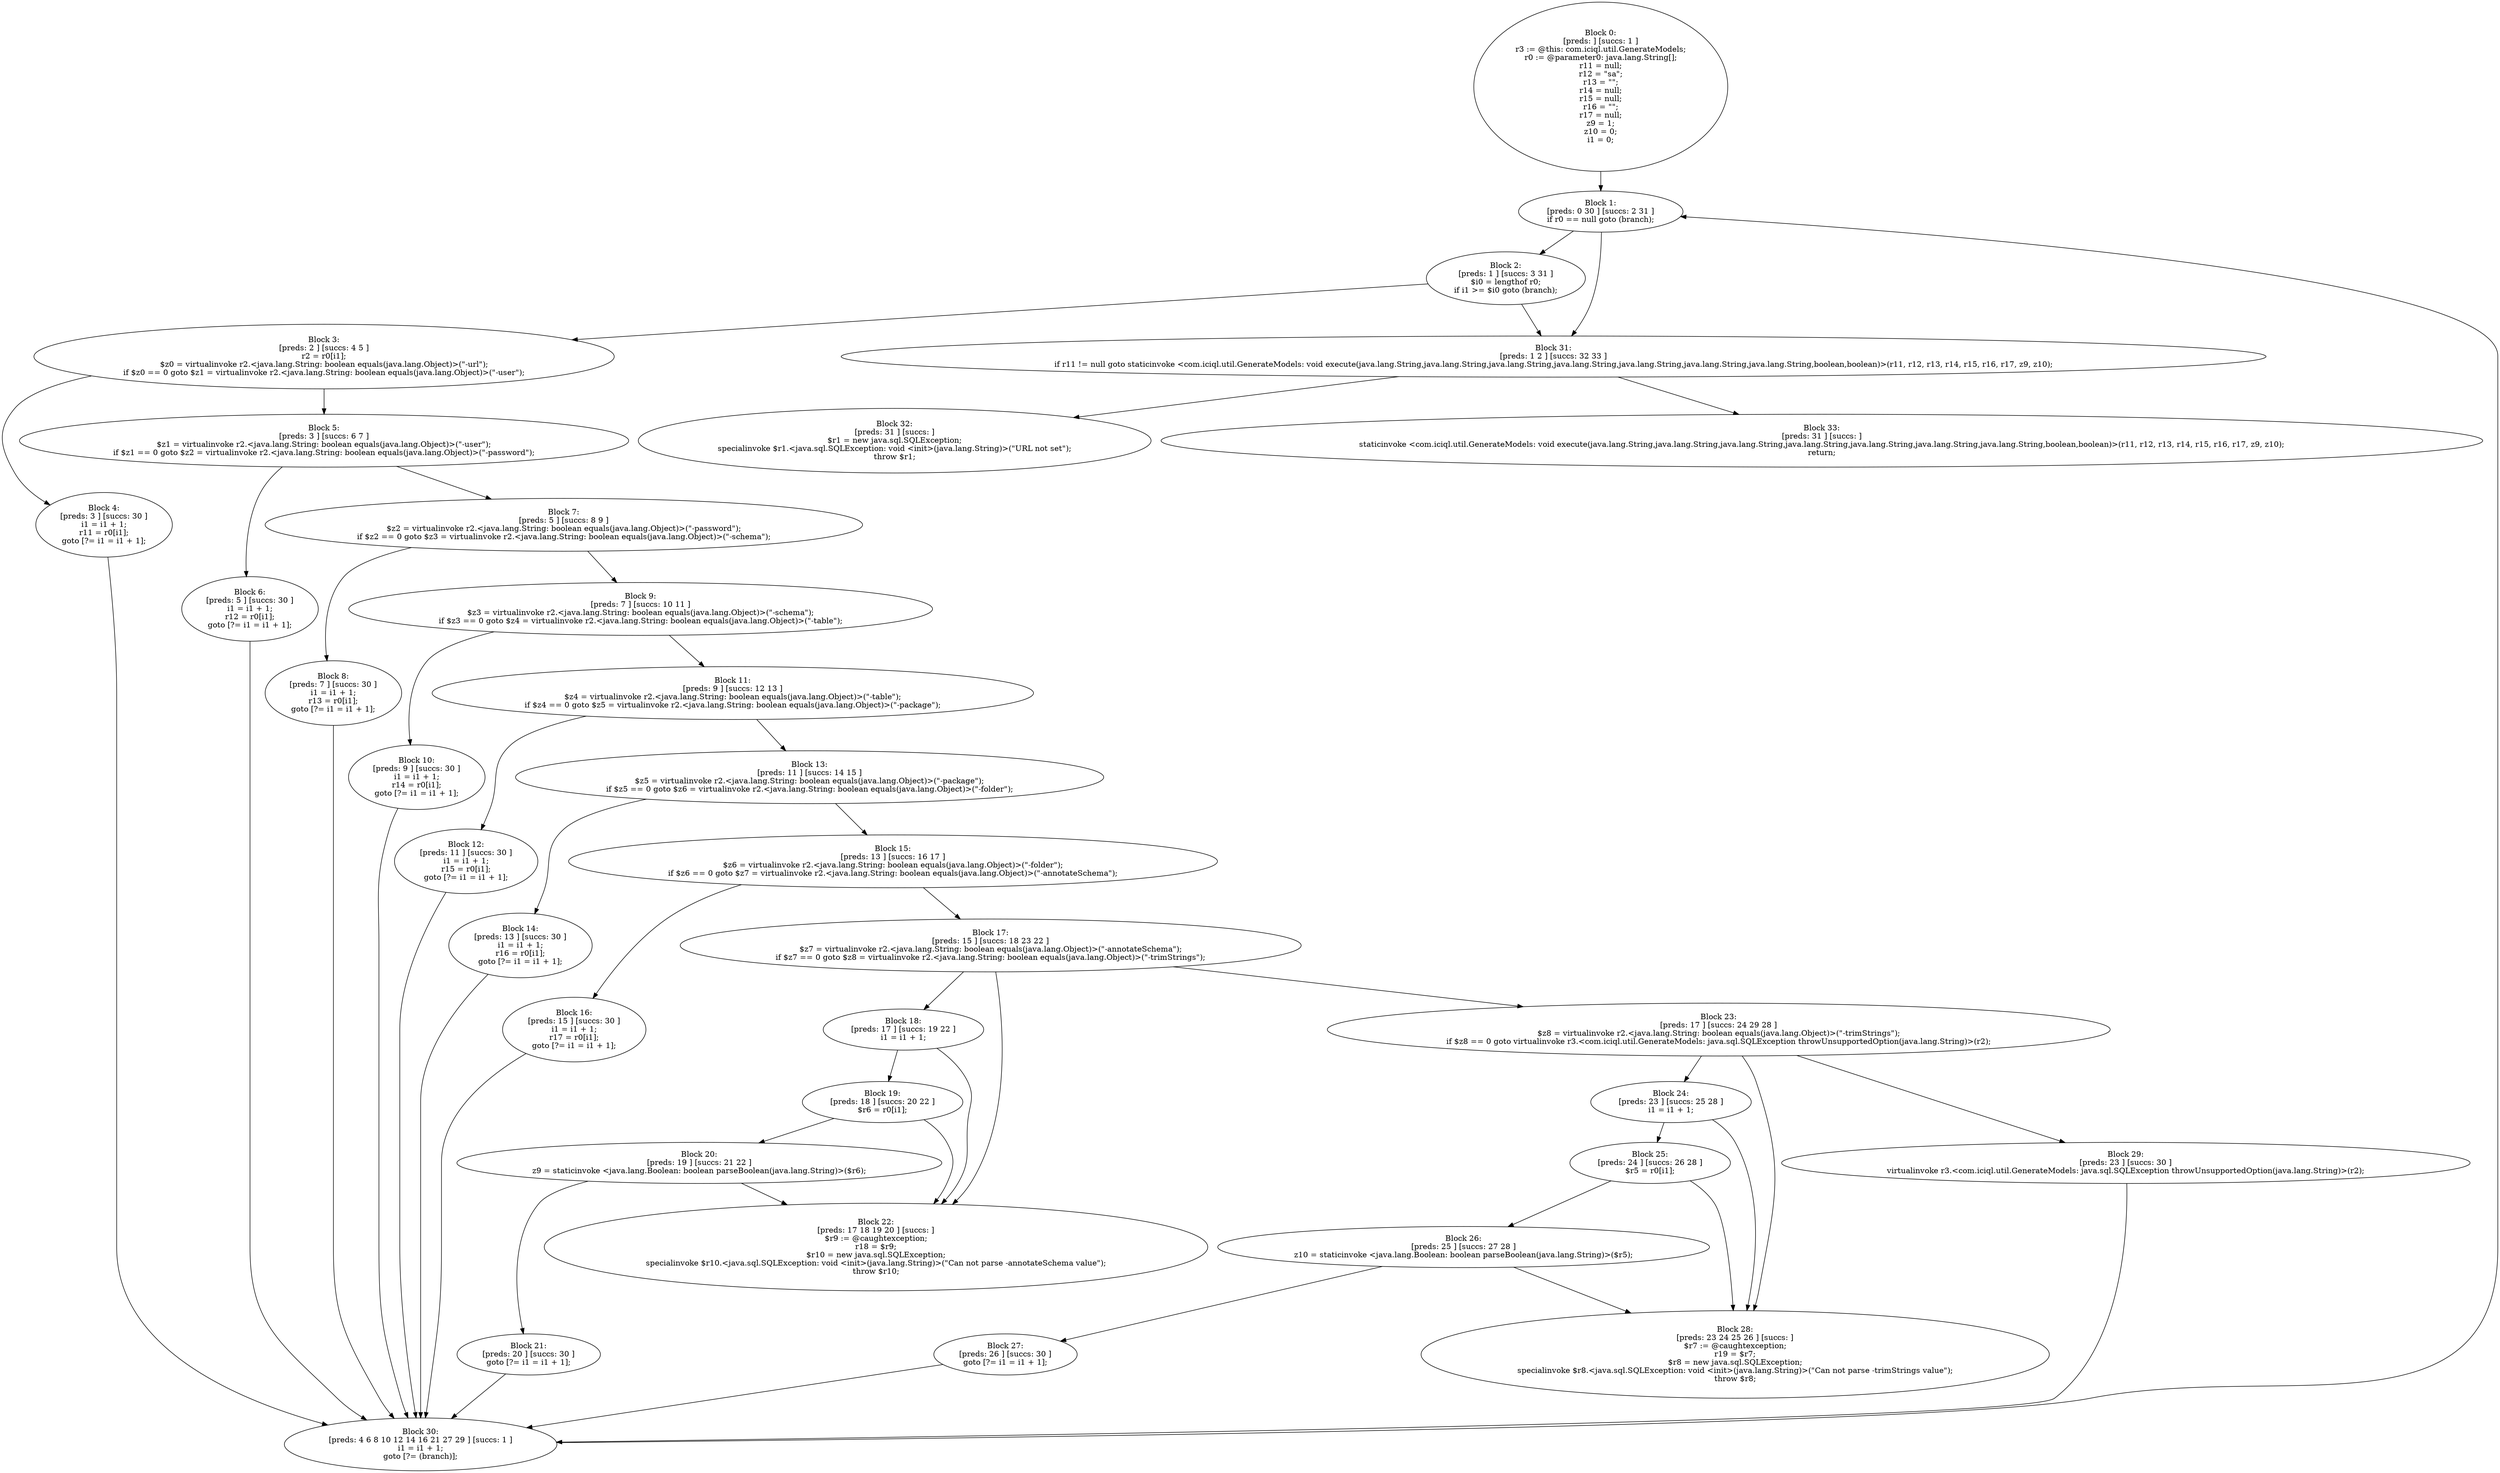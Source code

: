 digraph "unitGraph" {
    "Block 0:
[preds: ] [succs: 1 ]
r3 := @this: com.iciql.util.GenerateModels;
r0 := @parameter0: java.lang.String[];
r11 = null;
r12 = \"sa\";
r13 = \"\";
r14 = null;
r15 = null;
r16 = \"\";
r17 = null;
z9 = 1;
z10 = 0;
i1 = 0;
"
    "Block 1:
[preds: 0 30 ] [succs: 2 31 ]
if r0 == null goto (branch);
"
    "Block 2:
[preds: 1 ] [succs: 3 31 ]
$i0 = lengthof r0;
if i1 >= $i0 goto (branch);
"
    "Block 3:
[preds: 2 ] [succs: 4 5 ]
r2 = r0[i1];
$z0 = virtualinvoke r2.<java.lang.String: boolean equals(java.lang.Object)>(\"-url\");
if $z0 == 0 goto $z1 = virtualinvoke r2.<java.lang.String: boolean equals(java.lang.Object)>(\"-user\");
"
    "Block 4:
[preds: 3 ] [succs: 30 ]
i1 = i1 + 1;
r11 = r0[i1];
goto [?= i1 = i1 + 1];
"
    "Block 5:
[preds: 3 ] [succs: 6 7 ]
$z1 = virtualinvoke r2.<java.lang.String: boolean equals(java.lang.Object)>(\"-user\");
if $z1 == 0 goto $z2 = virtualinvoke r2.<java.lang.String: boolean equals(java.lang.Object)>(\"-password\");
"
    "Block 6:
[preds: 5 ] [succs: 30 ]
i1 = i1 + 1;
r12 = r0[i1];
goto [?= i1 = i1 + 1];
"
    "Block 7:
[preds: 5 ] [succs: 8 9 ]
$z2 = virtualinvoke r2.<java.lang.String: boolean equals(java.lang.Object)>(\"-password\");
if $z2 == 0 goto $z3 = virtualinvoke r2.<java.lang.String: boolean equals(java.lang.Object)>(\"-schema\");
"
    "Block 8:
[preds: 7 ] [succs: 30 ]
i1 = i1 + 1;
r13 = r0[i1];
goto [?= i1 = i1 + 1];
"
    "Block 9:
[preds: 7 ] [succs: 10 11 ]
$z3 = virtualinvoke r2.<java.lang.String: boolean equals(java.lang.Object)>(\"-schema\");
if $z3 == 0 goto $z4 = virtualinvoke r2.<java.lang.String: boolean equals(java.lang.Object)>(\"-table\");
"
    "Block 10:
[preds: 9 ] [succs: 30 ]
i1 = i1 + 1;
r14 = r0[i1];
goto [?= i1 = i1 + 1];
"
    "Block 11:
[preds: 9 ] [succs: 12 13 ]
$z4 = virtualinvoke r2.<java.lang.String: boolean equals(java.lang.Object)>(\"-table\");
if $z4 == 0 goto $z5 = virtualinvoke r2.<java.lang.String: boolean equals(java.lang.Object)>(\"-package\");
"
    "Block 12:
[preds: 11 ] [succs: 30 ]
i1 = i1 + 1;
r15 = r0[i1];
goto [?= i1 = i1 + 1];
"
    "Block 13:
[preds: 11 ] [succs: 14 15 ]
$z5 = virtualinvoke r2.<java.lang.String: boolean equals(java.lang.Object)>(\"-package\");
if $z5 == 0 goto $z6 = virtualinvoke r2.<java.lang.String: boolean equals(java.lang.Object)>(\"-folder\");
"
    "Block 14:
[preds: 13 ] [succs: 30 ]
i1 = i1 + 1;
r16 = r0[i1];
goto [?= i1 = i1 + 1];
"
    "Block 15:
[preds: 13 ] [succs: 16 17 ]
$z6 = virtualinvoke r2.<java.lang.String: boolean equals(java.lang.Object)>(\"-folder\");
if $z6 == 0 goto $z7 = virtualinvoke r2.<java.lang.String: boolean equals(java.lang.Object)>(\"-annotateSchema\");
"
    "Block 16:
[preds: 15 ] [succs: 30 ]
i1 = i1 + 1;
r17 = r0[i1];
goto [?= i1 = i1 + 1];
"
    "Block 17:
[preds: 15 ] [succs: 18 23 22 ]
$z7 = virtualinvoke r2.<java.lang.String: boolean equals(java.lang.Object)>(\"-annotateSchema\");
if $z7 == 0 goto $z8 = virtualinvoke r2.<java.lang.String: boolean equals(java.lang.Object)>(\"-trimStrings\");
"
    "Block 18:
[preds: 17 ] [succs: 19 22 ]
i1 = i1 + 1;
"
    "Block 19:
[preds: 18 ] [succs: 20 22 ]
$r6 = r0[i1];
"
    "Block 20:
[preds: 19 ] [succs: 21 22 ]
z9 = staticinvoke <java.lang.Boolean: boolean parseBoolean(java.lang.String)>($r6);
"
    "Block 21:
[preds: 20 ] [succs: 30 ]
goto [?= i1 = i1 + 1];
"
    "Block 22:
[preds: 17 18 19 20 ] [succs: ]
$r9 := @caughtexception;
r18 = $r9;
$r10 = new java.sql.SQLException;
specialinvoke $r10.<java.sql.SQLException: void <init>(java.lang.String)>(\"Can not parse -annotateSchema value\");
throw $r10;
"
    "Block 23:
[preds: 17 ] [succs: 24 29 28 ]
$z8 = virtualinvoke r2.<java.lang.String: boolean equals(java.lang.Object)>(\"-trimStrings\");
if $z8 == 0 goto virtualinvoke r3.<com.iciql.util.GenerateModels: java.sql.SQLException throwUnsupportedOption(java.lang.String)>(r2);
"
    "Block 24:
[preds: 23 ] [succs: 25 28 ]
i1 = i1 + 1;
"
    "Block 25:
[preds: 24 ] [succs: 26 28 ]
$r5 = r0[i1];
"
    "Block 26:
[preds: 25 ] [succs: 27 28 ]
z10 = staticinvoke <java.lang.Boolean: boolean parseBoolean(java.lang.String)>($r5);
"
    "Block 27:
[preds: 26 ] [succs: 30 ]
goto [?= i1 = i1 + 1];
"
    "Block 28:
[preds: 23 24 25 26 ] [succs: ]
$r7 := @caughtexception;
r19 = $r7;
$r8 = new java.sql.SQLException;
specialinvoke $r8.<java.sql.SQLException: void <init>(java.lang.String)>(\"Can not parse -trimStrings value\");
throw $r8;
"
    "Block 29:
[preds: 23 ] [succs: 30 ]
virtualinvoke r3.<com.iciql.util.GenerateModels: java.sql.SQLException throwUnsupportedOption(java.lang.String)>(r2);
"
    "Block 30:
[preds: 4 6 8 10 12 14 16 21 27 29 ] [succs: 1 ]
i1 = i1 + 1;
goto [?= (branch)];
"
    "Block 31:
[preds: 1 2 ] [succs: 32 33 ]
if r11 != null goto staticinvoke <com.iciql.util.GenerateModels: void execute(java.lang.String,java.lang.String,java.lang.String,java.lang.String,java.lang.String,java.lang.String,java.lang.String,boolean,boolean)>(r11, r12, r13, r14, r15, r16, r17, z9, z10);
"
    "Block 32:
[preds: 31 ] [succs: ]
$r1 = new java.sql.SQLException;
specialinvoke $r1.<java.sql.SQLException: void <init>(java.lang.String)>(\"URL not set\");
throw $r1;
"
    "Block 33:
[preds: 31 ] [succs: ]
staticinvoke <com.iciql.util.GenerateModels: void execute(java.lang.String,java.lang.String,java.lang.String,java.lang.String,java.lang.String,java.lang.String,java.lang.String,boolean,boolean)>(r11, r12, r13, r14, r15, r16, r17, z9, z10);
return;
"
    "Block 0:
[preds: ] [succs: 1 ]
r3 := @this: com.iciql.util.GenerateModels;
r0 := @parameter0: java.lang.String[];
r11 = null;
r12 = \"sa\";
r13 = \"\";
r14 = null;
r15 = null;
r16 = \"\";
r17 = null;
z9 = 1;
z10 = 0;
i1 = 0;
"->"Block 1:
[preds: 0 30 ] [succs: 2 31 ]
if r0 == null goto (branch);
";
    "Block 1:
[preds: 0 30 ] [succs: 2 31 ]
if r0 == null goto (branch);
"->"Block 2:
[preds: 1 ] [succs: 3 31 ]
$i0 = lengthof r0;
if i1 >= $i0 goto (branch);
";
    "Block 1:
[preds: 0 30 ] [succs: 2 31 ]
if r0 == null goto (branch);
"->"Block 31:
[preds: 1 2 ] [succs: 32 33 ]
if r11 != null goto staticinvoke <com.iciql.util.GenerateModels: void execute(java.lang.String,java.lang.String,java.lang.String,java.lang.String,java.lang.String,java.lang.String,java.lang.String,boolean,boolean)>(r11, r12, r13, r14, r15, r16, r17, z9, z10);
";
    "Block 2:
[preds: 1 ] [succs: 3 31 ]
$i0 = lengthof r0;
if i1 >= $i0 goto (branch);
"->"Block 3:
[preds: 2 ] [succs: 4 5 ]
r2 = r0[i1];
$z0 = virtualinvoke r2.<java.lang.String: boolean equals(java.lang.Object)>(\"-url\");
if $z0 == 0 goto $z1 = virtualinvoke r2.<java.lang.String: boolean equals(java.lang.Object)>(\"-user\");
";
    "Block 2:
[preds: 1 ] [succs: 3 31 ]
$i0 = lengthof r0;
if i1 >= $i0 goto (branch);
"->"Block 31:
[preds: 1 2 ] [succs: 32 33 ]
if r11 != null goto staticinvoke <com.iciql.util.GenerateModels: void execute(java.lang.String,java.lang.String,java.lang.String,java.lang.String,java.lang.String,java.lang.String,java.lang.String,boolean,boolean)>(r11, r12, r13, r14, r15, r16, r17, z9, z10);
";
    "Block 3:
[preds: 2 ] [succs: 4 5 ]
r2 = r0[i1];
$z0 = virtualinvoke r2.<java.lang.String: boolean equals(java.lang.Object)>(\"-url\");
if $z0 == 0 goto $z1 = virtualinvoke r2.<java.lang.String: boolean equals(java.lang.Object)>(\"-user\");
"->"Block 4:
[preds: 3 ] [succs: 30 ]
i1 = i1 + 1;
r11 = r0[i1];
goto [?= i1 = i1 + 1];
";
    "Block 3:
[preds: 2 ] [succs: 4 5 ]
r2 = r0[i1];
$z0 = virtualinvoke r2.<java.lang.String: boolean equals(java.lang.Object)>(\"-url\");
if $z0 == 0 goto $z1 = virtualinvoke r2.<java.lang.String: boolean equals(java.lang.Object)>(\"-user\");
"->"Block 5:
[preds: 3 ] [succs: 6 7 ]
$z1 = virtualinvoke r2.<java.lang.String: boolean equals(java.lang.Object)>(\"-user\");
if $z1 == 0 goto $z2 = virtualinvoke r2.<java.lang.String: boolean equals(java.lang.Object)>(\"-password\");
";
    "Block 4:
[preds: 3 ] [succs: 30 ]
i1 = i1 + 1;
r11 = r0[i1];
goto [?= i1 = i1 + 1];
"->"Block 30:
[preds: 4 6 8 10 12 14 16 21 27 29 ] [succs: 1 ]
i1 = i1 + 1;
goto [?= (branch)];
";
    "Block 5:
[preds: 3 ] [succs: 6 7 ]
$z1 = virtualinvoke r2.<java.lang.String: boolean equals(java.lang.Object)>(\"-user\");
if $z1 == 0 goto $z2 = virtualinvoke r2.<java.lang.String: boolean equals(java.lang.Object)>(\"-password\");
"->"Block 6:
[preds: 5 ] [succs: 30 ]
i1 = i1 + 1;
r12 = r0[i1];
goto [?= i1 = i1 + 1];
";
    "Block 5:
[preds: 3 ] [succs: 6 7 ]
$z1 = virtualinvoke r2.<java.lang.String: boolean equals(java.lang.Object)>(\"-user\");
if $z1 == 0 goto $z2 = virtualinvoke r2.<java.lang.String: boolean equals(java.lang.Object)>(\"-password\");
"->"Block 7:
[preds: 5 ] [succs: 8 9 ]
$z2 = virtualinvoke r2.<java.lang.String: boolean equals(java.lang.Object)>(\"-password\");
if $z2 == 0 goto $z3 = virtualinvoke r2.<java.lang.String: boolean equals(java.lang.Object)>(\"-schema\");
";
    "Block 6:
[preds: 5 ] [succs: 30 ]
i1 = i1 + 1;
r12 = r0[i1];
goto [?= i1 = i1 + 1];
"->"Block 30:
[preds: 4 6 8 10 12 14 16 21 27 29 ] [succs: 1 ]
i1 = i1 + 1;
goto [?= (branch)];
";
    "Block 7:
[preds: 5 ] [succs: 8 9 ]
$z2 = virtualinvoke r2.<java.lang.String: boolean equals(java.lang.Object)>(\"-password\");
if $z2 == 0 goto $z3 = virtualinvoke r2.<java.lang.String: boolean equals(java.lang.Object)>(\"-schema\");
"->"Block 8:
[preds: 7 ] [succs: 30 ]
i1 = i1 + 1;
r13 = r0[i1];
goto [?= i1 = i1 + 1];
";
    "Block 7:
[preds: 5 ] [succs: 8 9 ]
$z2 = virtualinvoke r2.<java.lang.String: boolean equals(java.lang.Object)>(\"-password\");
if $z2 == 0 goto $z3 = virtualinvoke r2.<java.lang.String: boolean equals(java.lang.Object)>(\"-schema\");
"->"Block 9:
[preds: 7 ] [succs: 10 11 ]
$z3 = virtualinvoke r2.<java.lang.String: boolean equals(java.lang.Object)>(\"-schema\");
if $z3 == 0 goto $z4 = virtualinvoke r2.<java.lang.String: boolean equals(java.lang.Object)>(\"-table\");
";
    "Block 8:
[preds: 7 ] [succs: 30 ]
i1 = i1 + 1;
r13 = r0[i1];
goto [?= i1 = i1 + 1];
"->"Block 30:
[preds: 4 6 8 10 12 14 16 21 27 29 ] [succs: 1 ]
i1 = i1 + 1;
goto [?= (branch)];
";
    "Block 9:
[preds: 7 ] [succs: 10 11 ]
$z3 = virtualinvoke r2.<java.lang.String: boolean equals(java.lang.Object)>(\"-schema\");
if $z3 == 0 goto $z4 = virtualinvoke r2.<java.lang.String: boolean equals(java.lang.Object)>(\"-table\");
"->"Block 10:
[preds: 9 ] [succs: 30 ]
i1 = i1 + 1;
r14 = r0[i1];
goto [?= i1 = i1 + 1];
";
    "Block 9:
[preds: 7 ] [succs: 10 11 ]
$z3 = virtualinvoke r2.<java.lang.String: boolean equals(java.lang.Object)>(\"-schema\");
if $z3 == 0 goto $z4 = virtualinvoke r2.<java.lang.String: boolean equals(java.lang.Object)>(\"-table\");
"->"Block 11:
[preds: 9 ] [succs: 12 13 ]
$z4 = virtualinvoke r2.<java.lang.String: boolean equals(java.lang.Object)>(\"-table\");
if $z4 == 0 goto $z5 = virtualinvoke r2.<java.lang.String: boolean equals(java.lang.Object)>(\"-package\");
";
    "Block 10:
[preds: 9 ] [succs: 30 ]
i1 = i1 + 1;
r14 = r0[i1];
goto [?= i1 = i1 + 1];
"->"Block 30:
[preds: 4 6 8 10 12 14 16 21 27 29 ] [succs: 1 ]
i1 = i1 + 1;
goto [?= (branch)];
";
    "Block 11:
[preds: 9 ] [succs: 12 13 ]
$z4 = virtualinvoke r2.<java.lang.String: boolean equals(java.lang.Object)>(\"-table\");
if $z4 == 0 goto $z5 = virtualinvoke r2.<java.lang.String: boolean equals(java.lang.Object)>(\"-package\");
"->"Block 12:
[preds: 11 ] [succs: 30 ]
i1 = i1 + 1;
r15 = r0[i1];
goto [?= i1 = i1 + 1];
";
    "Block 11:
[preds: 9 ] [succs: 12 13 ]
$z4 = virtualinvoke r2.<java.lang.String: boolean equals(java.lang.Object)>(\"-table\");
if $z4 == 0 goto $z5 = virtualinvoke r2.<java.lang.String: boolean equals(java.lang.Object)>(\"-package\");
"->"Block 13:
[preds: 11 ] [succs: 14 15 ]
$z5 = virtualinvoke r2.<java.lang.String: boolean equals(java.lang.Object)>(\"-package\");
if $z5 == 0 goto $z6 = virtualinvoke r2.<java.lang.String: boolean equals(java.lang.Object)>(\"-folder\");
";
    "Block 12:
[preds: 11 ] [succs: 30 ]
i1 = i1 + 1;
r15 = r0[i1];
goto [?= i1 = i1 + 1];
"->"Block 30:
[preds: 4 6 8 10 12 14 16 21 27 29 ] [succs: 1 ]
i1 = i1 + 1;
goto [?= (branch)];
";
    "Block 13:
[preds: 11 ] [succs: 14 15 ]
$z5 = virtualinvoke r2.<java.lang.String: boolean equals(java.lang.Object)>(\"-package\");
if $z5 == 0 goto $z6 = virtualinvoke r2.<java.lang.String: boolean equals(java.lang.Object)>(\"-folder\");
"->"Block 14:
[preds: 13 ] [succs: 30 ]
i1 = i1 + 1;
r16 = r0[i1];
goto [?= i1 = i1 + 1];
";
    "Block 13:
[preds: 11 ] [succs: 14 15 ]
$z5 = virtualinvoke r2.<java.lang.String: boolean equals(java.lang.Object)>(\"-package\");
if $z5 == 0 goto $z6 = virtualinvoke r2.<java.lang.String: boolean equals(java.lang.Object)>(\"-folder\");
"->"Block 15:
[preds: 13 ] [succs: 16 17 ]
$z6 = virtualinvoke r2.<java.lang.String: boolean equals(java.lang.Object)>(\"-folder\");
if $z6 == 0 goto $z7 = virtualinvoke r2.<java.lang.String: boolean equals(java.lang.Object)>(\"-annotateSchema\");
";
    "Block 14:
[preds: 13 ] [succs: 30 ]
i1 = i1 + 1;
r16 = r0[i1];
goto [?= i1 = i1 + 1];
"->"Block 30:
[preds: 4 6 8 10 12 14 16 21 27 29 ] [succs: 1 ]
i1 = i1 + 1;
goto [?= (branch)];
";
    "Block 15:
[preds: 13 ] [succs: 16 17 ]
$z6 = virtualinvoke r2.<java.lang.String: boolean equals(java.lang.Object)>(\"-folder\");
if $z6 == 0 goto $z7 = virtualinvoke r2.<java.lang.String: boolean equals(java.lang.Object)>(\"-annotateSchema\");
"->"Block 16:
[preds: 15 ] [succs: 30 ]
i1 = i1 + 1;
r17 = r0[i1];
goto [?= i1 = i1 + 1];
";
    "Block 15:
[preds: 13 ] [succs: 16 17 ]
$z6 = virtualinvoke r2.<java.lang.String: boolean equals(java.lang.Object)>(\"-folder\");
if $z6 == 0 goto $z7 = virtualinvoke r2.<java.lang.String: boolean equals(java.lang.Object)>(\"-annotateSchema\");
"->"Block 17:
[preds: 15 ] [succs: 18 23 22 ]
$z7 = virtualinvoke r2.<java.lang.String: boolean equals(java.lang.Object)>(\"-annotateSchema\");
if $z7 == 0 goto $z8 = virtualinvoke r2.<java.lang.String: boolean equals(java.lang.Object)>(\"-trimStrings\");
";
    "Block 16:
[preds: 15 ] [succs: 30 ]
i1 = i1 + 1;
r17 = r0[i1];
goto [?= i1 = i1 + 1];
"->"Block 30:
[preds: 4 6 8 10 12 14 16 21 27 29 ] [succs: 1 ]
i1 = i1 + 1;
goto [?= (branch)];
";
    "Block 17:
[preds: 15 ] [succs: 18 23 22 ]
$z7 = virtualinvoke r2.<java.lang.String: boolean equals(java.lang.Object)>(\"-annotateSchema\");
if $z7 == 0 goto $z8 = virtualinvoke r2.<java.lang.String: boolean equals(java.lang.Object)>(\"-trimStrings\");
"->"Block 18:
[preds: 17 ] [succs: 19 22 ]
i1 = i1 + 1;
";
    "Block 17:
[preds: 15 ] [succs: 18 23 22 ]
$z7 = virtualinvoke r2.<java.lang.String: boolean equals(java.lang.Object)>(\"-annotateSchema\");
if $z7 == 0 goto $z8 = virtualinvoke r2.<java.lang.String: boolean equals(java.lang.Object)>(\"-trimStrings\");
"->"Block 23:
[preds: 17 ] [succs: 24 29 28 ]
$z8 = virtualinvoke r2.<java.lang.String: boolean equals(java.lang.Object)>(\"-trimStrings\");
if $z8 == 0 goto virtualinvoke r3.<com.iciql.util.GenerateModels: java.sql.SQLException throwUnsupportedOption(java.lang.String)>(r2);
";
    "Block 17:
[preds: 15 ] [succs: 18 23 22 ]
$z7 = virtualinvoke r2.<java.lang.String: boolean equals(java.lang.Object)>(\"-annotateSchema\");
if $z7 == 0 goto $z8 = virtualinvoke r2.<java.lang.String: boolean equals(java.lang.Object)>(\"-trimStrings\");
"->"Block 22:
[preds: 17 18 19 20 ] [succs: ]
$r9 := @caughtexception;
r18 = $r9;
$r10 = new java.sql.SQLException;
specialinvoke $r10.<java.sql.SQLException: void <init>(java.lang.String)>(\"Can not parse -annotateSchema value\");
throw $r10;
";
    "Block 18:
[preds: 17 ] [succs: 19 22 ]
i1 = i1 + 1;
"->"Block 19:
[preds: 18 ] [succs: 20 22 ]
$r6 = r0[i1];
";
    "Block 18:
[preds: 17 ] [succs: 19 22 ]
i1 = i1 + 1;
"->"Block 22:
[preds: 17 18 19 20 ] [succs: ]
$r9 := @caughtexception;
r18 = $r9;
$r10 = new java.sql.SQLException;
specialinvoke $r10.<java.sql.SQLException: void <init>(java.lang.String)>(\"Can not parse -annotateSchema value\");
throw $r10;
";
    "Block 19:
[preds: 18 ] [succs: 20 22 ]
$r6 = r0[i1];
"->"Block 20:
[preds: 19 ] [succs: 21 22 ]
z9 = staticinvoke <java.lang.Boolean: boolean parseBoolean(java.lang.String)>($r6);
";
    "Block 19:
[preds: 18 ] [succs: 20 22 ]
$r6 = r0[i1];
"->"Block 22:
[preds: 17 18 19 20 ] [succs: ]
$r9 := @caughtexception;
r18 = $r9;
$r10 = new java.sql.SQLException;
specialinvoke $r10.<java.sql.SQLException: void <init>(java.lang.String)>(\"Can not parse -annotateSchema value\");
throw $r10;
";
    "Block 20:
[preds: 19 ] [succs: 21 22 ]
z9 = staticinvoke <java.lang.Boolean: boolean parseBoolean(java.lang.String)>($r6);
"->"Block 21:
[preds: 20 ] [succs: 30 ]
goto [?= i1 = i1 + 1];
";
    "Block 20:
[preds: 19 ] [succs: 21 22 ]
z9 = staticinvoke <java.lang.Boolean: boolean parseBoolean(java.lang.String)>($r6);
"->"Block 22:
[preds: 17 18 19 20 ] [succs: ]
$r9 := @caughtexception;
r18 = $r9;
$r10 = new java.sql.SQLException;
specialinvoke $r10.<java.sql.SQLException: void <init>(java.lang.String)>(\"Can not parse -annotateSchema value\");
throw $r10;
";
    "Block 21:
[preds: 20 ] [succs: 30 ]
goto [?= i1 = i1 + 1];
"->"Block 30:
[preds: 4 6 8 10 12 14 16 21 27 29 ] [succs: 1 ]
i1 = i1 + 1;
goto [?= (branch)];
";
    "Block 23:
[preds: 17 ] [succs: 24 29 28 ]
$z8 = virtualinvoke r2.<java.lang.String: boolean equals(java.lang.Object)>(\"-trimStrings\");
if $z8 == 0 goto virtualinvoke r3.<com.iciql.util.GenerateModels: java.sql.SQLException throwUnsupportedOption(java.lang.String)>(r2);
"->"Block 24:
[preds: 23 ] [succs: 25 28 ]
i1 = i1 + 1;
";
    "Block 23:
[preds: 17 ] [succs: 24 29 28 ]
$z8 = virtualinvoke r2.<java.lang.String: boolean equals(java.lang.Object)>(\"-trimStrings\");
if $z8 == 0 goto virtualinvoke r3.<com.iciql.util.GenerateModels: java.sql.SQLException throwUnsupportedOption(java.lang.String)>(r2);
"->"Block 29:
[preds: 23 ] [succs: 30 ]
virtualinvoke r3.<com.iciql.util.GenerateModels: java.sql.SQLException throwUnsupportedOption(java.lang.String)>(r2);
";
    "Block 23:
[preds: 17 ] [succs: 24 29 28 ]
$z8 = virtualinvoke r2.<java.lang.String: boolean equals(java.lang.Object)>(\"-trimStrings\");
if $z8 == 0 goto virtualinvoke r3.<com.iciql.util.GenerateModels: java.sql.SQLException throwUnsupportedOption(java.lang.String)>(r2);
"->"Block 28:
[preds: 23 24 25 26 ] [succs: ]
$r7 := @caughtexception;
r19 = $r7;
$r8 = new java.sql.SQLException;
specialinvoke $r8.<java.sql.SQLException: void <init>(java.lang.String)>(\"Can not parse -trimStrings value\");
throw $r8;
";
    "Block 24:
[preds: 23 ] [succs: 25 28 ]
i1 = i1 + 1;
"->"Block 25:
[preds: 24 ] [succs: 26 28 ]
$r5 = r0[i1];
";
    "Block 24:
[preds: 23 ] [succs: 25 28 ]
i1 = i1 + 1;
"->"Block 28:
[preds: 23 24 25 26 ] [succs: ]
$r7 := @caughtexception;
r19 = $r7;
$r8 = new java.sql.SQLException;
specialinvoke $r8.<java.sql.SQLException: void <init>(java.lang.String)>(\"Can not parse -trimStrings value\");
throw $r8;
";
    "Block 25:
[preds: 24 ] [succs: 26 28 ]
$r5 = r0[i1];
"->"Block 26:
[preds: 25 ] [succs: 27 28 ]
z10 = staticinvoke <java.lang.Boolean: boolean parseBoolean(java.lang.String)>($r5);
";
    "Block 25:
[preds: 24 ] [succs: 26 28 ]
$r5 = r0[i1];
"->"Block 28:
[preds: 23 24 25 26 ] [succs: ]
$r7 := @caughtexception;
r19 = $r7;
$r8 = new java.sql.SQLException;
specialinvoke $r8.<java.sql.SQLException: void <init>(java.lang.String)>(\"Can not parse -trimStrings value\");
throw $r8;
";
    "Block 26:
[preds: 25 ] [succs: 27 28 ]
z10 = staticinvoke <java.lang.Boolean: boolean parseBoolean(java.lang.String)>($r5);
"->"Block 27:
[preds: 26 ] [succs: 30 ]
goto [?= i1 = i1 + 1];
";
    "Block 26:
[preds: 25 ] [succs: 27 28 ]
z10 = staticinvoke <java.lang.Boolean: boolean parseBoolean(java.lang.String)>($r5);
"->"Block 28:
[preds: 23 24 25 26 ] [succs: ]
$r7 := @caughtexception;
r19 = $r7;
$r8 = new java.sql.SQLException;
specialinvoke $r8.<java.sql.SQLException: void <init>(java.lang.String)>(\"Can not parse -trimStrings value\");
throw $r8;
";
    "Block 27:
[preds: 26 ] [succs: 30 ]
goto [?= i1 = i1 + 1];
"->"Block 30:
[preds: 4 6 8 10 12 14 16 21 27 29 ] [succs: 1 ]
i1 = i1 + 1;
goto [?= (branch)];
";
    "Block 29:
[preds: 23 ] [succs: 30 ]
virtualinvoke r3.<com.iciql.util.GenerateModels: java.sql.SQLException throwUnsupportedOption(java.lang.String)>(r2);
"->"Block 30:
[preds: 4 6 8 10 12 14 16 21 27 29 ] [succs: 1 ]
i1 = i1 + 1;
goto [?= (branch)];
";
    "Block 30:
[preds: 4 6 8 10 12 14 16 21 27 29 ] [succs: 1 ]
i1 = i1 + 1;
goto [?= (branch)];
"->"Block 1:
[preds: 0 30 ] [succs: 2 31 ]
if r0 == null goto (branch);
";
    "Block 31:
[preds: 1 2 ] [succs: 32 33 ]
if r11 != null goto staticinvoke <com.iciql.util.GenerateModels: void execute(java.lang.String,java.lang.String,java.lang.String,java.lang.String,java.lang.String,java.lang.String,java.lang.String,boolean,boolean)>(r11, r12, r13, r14, r15, r16, r17, z9, z10);
"->"Block 32:
[preds: 31 ] [succs: ]
$r1 = new java.sql.SQLException;
specialinvoke $r1.<java.sql.SQLException: void <init>(java.lang.String)>(\"URL not set\");
throw $r1;
";
    "Block 31:
[preds: 1 2 ] [succs: 32 33 ]
if r11 != null goto staticinvoke <com.iciql.util.GenerateModels: void execute(java.lang.String,java.lang.String,java.lang.String,java.lang.String,java.lang.String,java.lang.String,java.lang.String,boolean,boolean)>(r11, r12, r13, r14, r15, r16, r17, z9, z10);
"->"Block 33:
[preds: 31 ] [succs: ]
staticinvoke <com.iciql.util.GenerateModels: void execute(java.lang.String,java.lang.String,java.lang.String,java.lang.String,java.lang.String,java.lang.String,java.lang.String,boolean,boolean)>(r11, r12, r13, r14, r15, r16, r17, z9, z10);
return;
";
}

